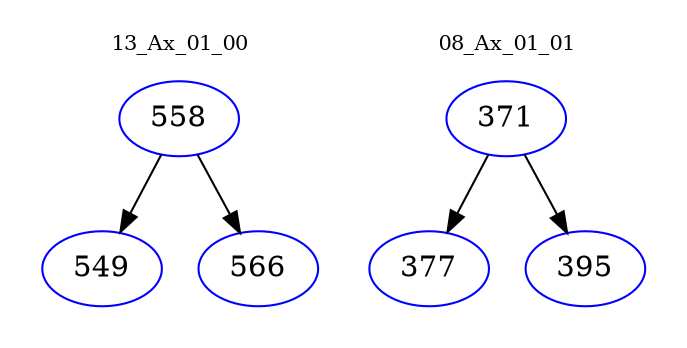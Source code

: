 digraph{
subgraph cluster_0 {
color = white
label = "13_Ax_01_00";
fontsize=10;
T0_558 [label="558", color="blue"]
T0_558 -> T0_549 [color="black"]
T0_549 [label="549", color="blue"]
T0_558 -> T0_566 [color="black"]
T0_566 [label="566", color="blue"]
}
subgraph cluster_1 {
color = white
label = "08_Ax_01_01";
fontsize=10;
T1_371 [label="371", color="blue"]
T1_371 -> T1_377 [color="black"]
T1_377 [label="377", color="blue"]
T1_371 -> T1_395 [color="black"]
T1_395 [label="395", color="blue"]
}
}
